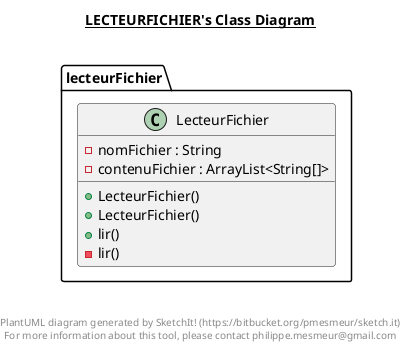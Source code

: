 @startuml

title __LECTEURFICHIER's Class Diagram__\n

  package lecteurFichier {
    class LecteurFichier {
        - nomFichier : String
        - contenuFichier : ArrayList<String[]>
        + LecteurFichier()
        + LecteurFichier()
        + lir()
        - lir()
    }
  }
  



right footer


PlantUML diagram generated by SketchIt! (https://bitbucket.org/pmesmeur/sketch.it)
For more information about this tool, please contact philippe.mesmeur@gmail.com
endfooter

@enduml
